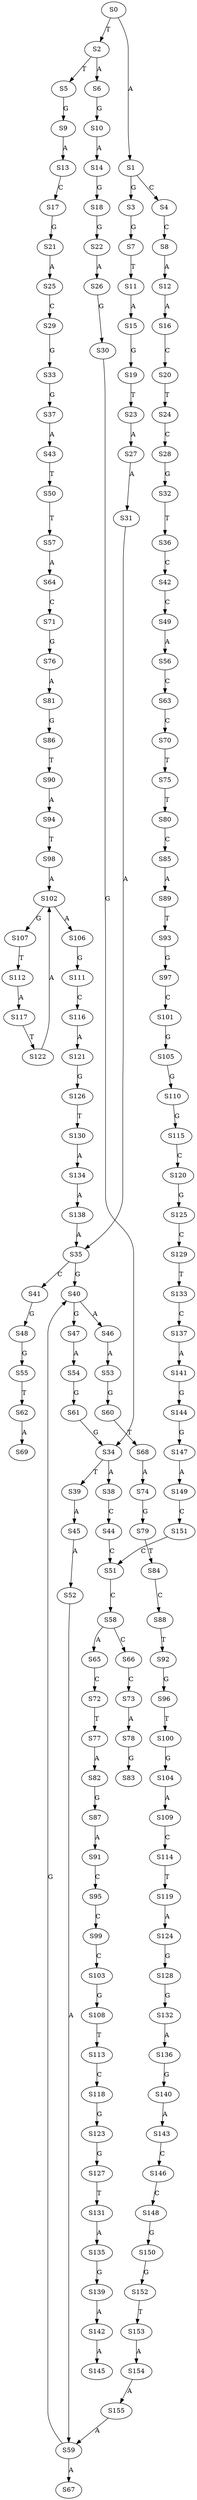 strict digraph  {
	S0 -> S1 [ label = A ];
	S0 -> S2 [ label = T ];
	S1 -> S3 [ label = G ];
	S1 -> S4 [ label = C ];
	S2 -> S5 [ label = T ];
	S2 -> S6 [ label = A ];
	S3 -> S7 [ label = G ];
	S4 -> S8 [ label = C ];
	S5 -> S9 [ label = G ];
	S6 -> S10 [ label = G ];
	S7 -> S11 [ label = T ];
	S8 -> S12 [ label = A ];
	S9 -> S13 [ label = A ];
	S10 -> S14 [ label = A ];
	S11 -> S15 [ label = A ];
	S12 -> S16 [ label = A ];
	S13 -> S17 [ label = C ];
	S14 -> S18 [ label = G ];
	S15 -> S19 [ label = G ];
	S16 -> S20 [ label = C ];
	S17 -> S21 [ label = G ];
	S18 -> S22 [ label = G ];
	S19 -> S23 [ label = T ];
	S20 -> S24 [ label = T ];
	S21 -> S25 [ label = A ];
	S22 -> S26 [ label = A ];
	S23 -> S27 [ label = A ];
	S24 -> S28 [ label = C ];
	S25 -> S29 [ label = C ];
	S26 -> S30 [ label = G ];
	S27 -> S31 [ label = A ];
	S28 -> S32 [ label = G ];
	S29 -> S33 [ label = G ];
	S30 -> S34 [ label = G ];
	S31 -> S35 [ label = A ];
	S32 -> S36 [ label = T ];
	S33 -> S37 [ label = G ];
	S34 -> S38 [ label = A ];
	S34 -> S39 [ label = T ];
	S35 -> S40 [ label = G ];
	S35 -> S41 [ label = C ];
	S36 -> S42 [ label = C ];
	S37 -> S43 [ label = A ];
	S38 -> S44 [ label = C ];
	S39 -> S45 [ label = A ];
	S40 -> S46 [ label = A ];
	S40 -> S47 [ label = G ];
	S41 -> S48 [ label = G ];
	S42 -> S49 [ label = C ];
	S43 -> S50 [ label = T ];
	S44 -> S51 [ label = C ];
	S45 -> S52 [ label = A ];
	S46 -> S53 [ label = A ];
	S47 -> S54 [ label = A ];
	S48 -> S55 [ label = G ];
	S49 -> S56 [ label = A ];
	S50 -> S57 [ label = T ];
	S51 -> S58 [ label = C ];
	S52 -> S59 [ label = A ];
	S53 -> S60 [ label = G ];
	S54 -> S61 [ label = G ];
	S55 -> S62 [ label = T ];
	S56 -> S63 [ label = C ];
	S57 -> S64 [ label = A ];
	S58 -> S65 [ label = A ];
	S58 -> S66 [ label = C ];
	S59 -> S67 [ label = A ];
	S59 -> S40 [ label = G ];
	S60 -> S68 [ label = T ];
	S61 -> S34 [ label = G ];
	S62 -> S69 [ label = A ];
	S63 -> S70 [ label = C ];
	S64 -> S71 [ label = C ];
	S65 -> S72 [ label = C ];
	S66 -> S73 [ label = C ];
	S68 -> S74 [ label = A ];
	S70 -> S75 [ label = T ];
	S71 -> S76 [ label = G ];
	S72 -> S77 [ label = T ];
	S73 -> S78 [ label = A ];
	S74 -> S79 [ label = G ];
	S75 -> S80 [ label = T ];
	S76 -> S81 [ label = A ];
	S77 -> S82 [ label = A ];
	S78 -> S83 [ label = G ];
	S79 -> S84 [ label = T ];
	S80 -> S85 [ label = C ];
	S81 -> S86 [ label = G ];
	S82 -> S87 [ label = G ];
	S84 -> S88 [ label = C ];
	S85 -> S89 [ label = A ];
	S86 -> S90 [ label = T ];
	S87 -> S91 [ label = A ];
	S88 -> S92 [ label = T ];
	S89 -> S93 [ label = T ];
	S90 -> S94 [ label = A ];
	S91 -> S95 [ label = C ];
	S92 -> S96 [ label = G ];
	S93 -> S97 [ label = G ];
	S94 -> S98 [ label = T ];
	S95 -> S99 [ label = C ];
	S96 -> S100 [ label = T ];
	S97 -> S101 [ label = C ];
	S98 -> S102 [ label = A ];
	S99 -> S103 [ label = C ];
	S100 -> S104 [ label = G ];
	S101 -> S105 [ label = G ];
	S102 -> S106 [ label = A ];
	S102 -> S107 [ label = G ];
	S103 -> S108 [ label = G ];
	S104 -> S109 [ label = A ];
	S105 -> S110 [ label = G ];
	S106 -> S111 [ label = G ];
	S107 -> S112 [ label = T ];
	S108 -> S113 [ label = T ];
	S109 -> S114 [ label = C ];
	S110 -> S115 [ label = G ];
	S111 -> S116 [ label = C ];
	S112 -> S117 [ label = A ];
	S113 -> S118 [ label = C ];
	S114 -> S119 [ label = T ];
	S115 -> S120 [ label = C ];
	S116 -> S121 [ label = A ];
	S117 -> S122 [ label = T ];
	S118 -> S123 [ label = G ];
	S119 -> S124 [ label = A ];
	S120 -> S125 [ label = G ];
	S121 -> S126 [ label = G ];
	S122 -> S102 [ label = A ];
	S123 -> S127 [ label = G ];
	S124 -> S128 [ label = G ];
	S125 -> S129 [ label = C ];
	S126 -> S130 [ label = T ];
	S127 -> S131 [ label = T ];
	S128 -> S132 [ label = G ];
	S129 -> S133 [ label = T ];
	S130 -> S134 [ label = A ];
	S131 -> S135 [ label = A ];
	S132 -> S136 [ label = A ];
	S133 -> S137 [ label = C ];
	S134 -> S138 [ label = A ];
	S135 -> S139 [ label = G ];
	S136 -> S140 [ label = G ];
	S137 -> S141 [ label = A ];
	S138 -> S35 [ label = A ];
	S139 -> S142 [ label = A ];
	S140 -> S143 [ label = A ];
	S141 -> S144 [ label = G ];
	S142 -> S145 [ label = A ];
	S143 -> S146 [ label = C ];
	S144 -> S147 [ label = G ];
	S146 -> S148 [ label = C ];
	S147 -> S149 [ label = A ];
	S148 -> S150 [ label = G ];
	S149 -> S151 [ label = C ];
	S150 -> S152 [ label = G ];
	S151 -> S51 [ label = C ];
	S152 -> S153 [ label = T ];
	S153 -> S154 [ label = A ];
	S154 -> S155 [ label = A ];
	S155 -> S59 [ label = A ];
}

